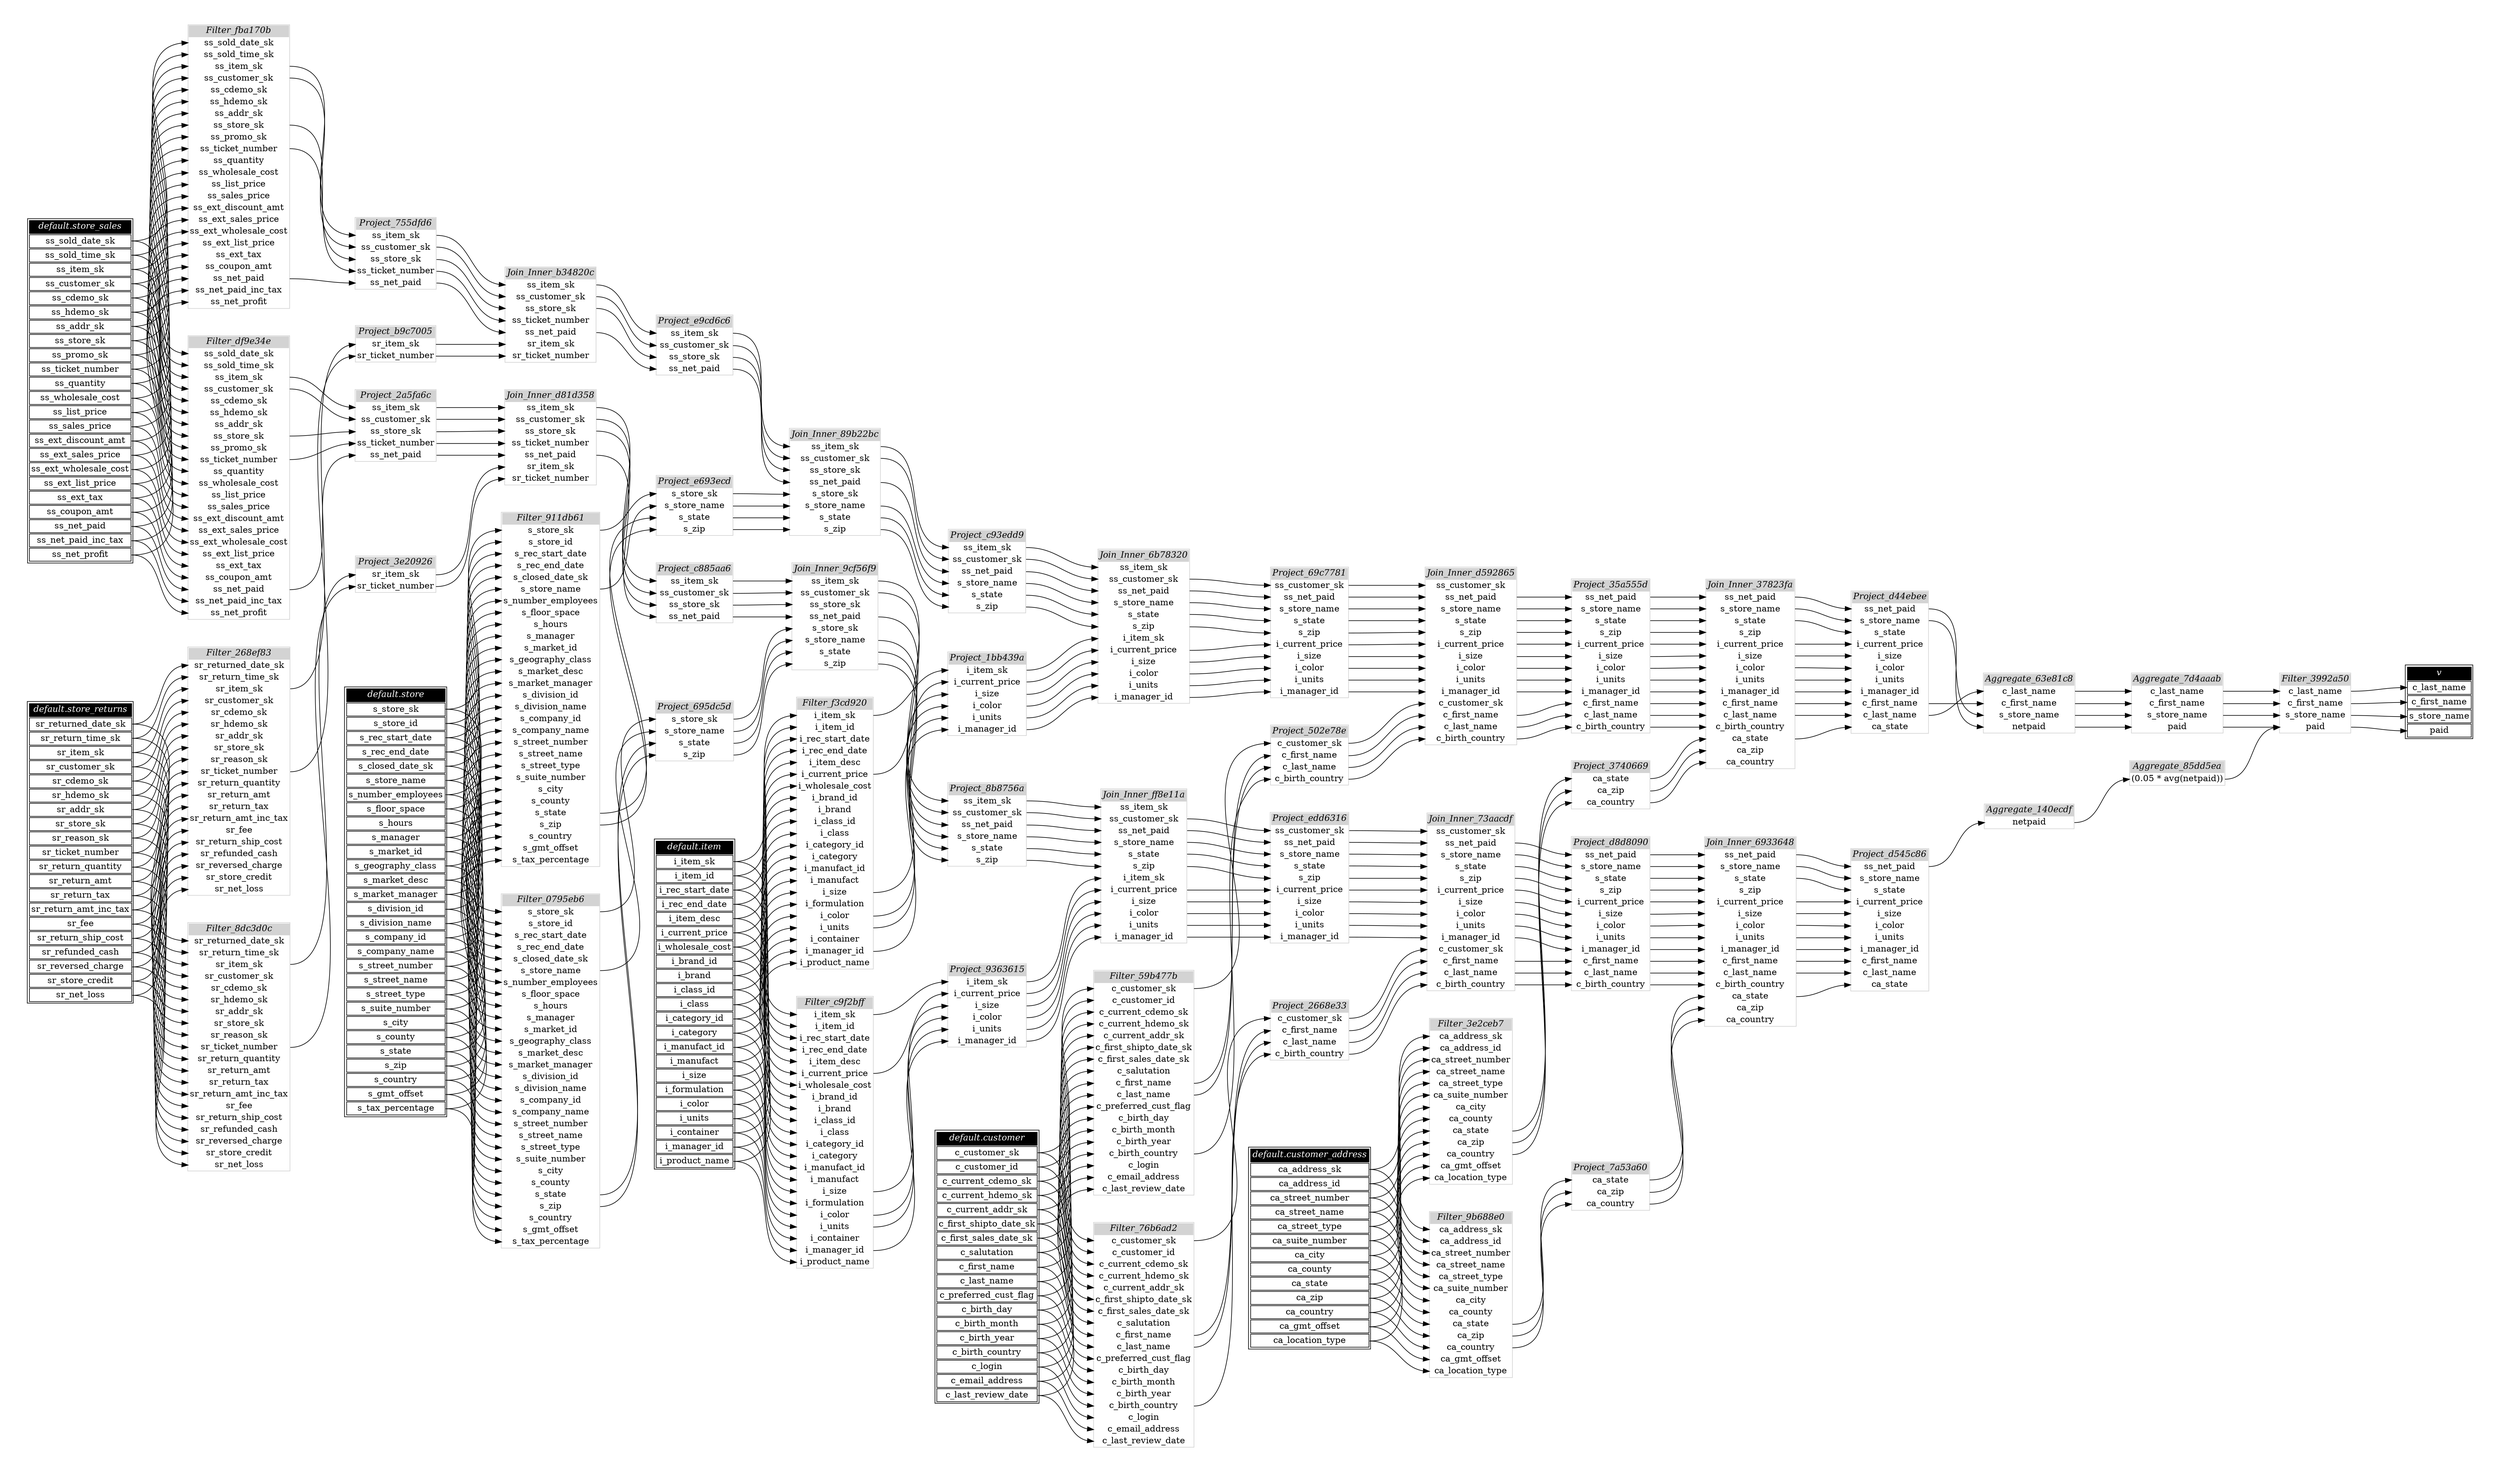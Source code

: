 // Automatically generated by TPCDSFlowTestSuite


digraph {
  graph [pad="0.5" nodesep="0.5" ranksep="1" fontname="Helvetica" rankdir=LR];
  node [shape=plaintext]

  
"Aggregate_140ecdf" [label=<
<table color="lightgray" border="1" cellborder="0" cellspacing="0">
  <tr><td bgcolor="lightgray" port="nodeName"><i>Aggregate_140ecdf</i></td></tr>
  <tr><td port="0">netpaid</td></tr>
</table>>];
     

"Aggregate_63e81c8" [label=<
<table color="lightgray" border="1" cellborder="0" cellspacing="0">
  <tr><td bgcolor="lightgray" port="nodeName"><i>Aggregate_63e81c8</i></td></tr>
  <tr><td port="0">c_last_name</td></tr>
<tr><td port="1">c_first_name</td></tr>
<tr><td port="2">s_store_name</td></tr>
<tr><td port="3">netpaid</td></tr>
</table>>];
     

"Aggregate_7d4aaab" [label=<
<table color="lightgray" border="1" cellborder="0" cellspacing="0">
  <tr><td bgcolor="lightgray" port="nodeName"><i>Aggregate_7d4aaab</i></td></tr>
  <tr><td port="0">c_last_name</td></tr>
<tr><td port="1">c_first_name</td></tr>
<tr><td port="2">s_store_name</td></tr>
<tr><td port="3">paid</td></tr>
</table>>];
     

"Aggregate_85dd5ea" [label=<
<table color="lightgray" border="1" cellborder="0" cellspacing="0">
  <tr><td bgcolor="lightgray" port="nodeName"><i>Aggregate_85dd5ea</i></td></tr>
  <tr><td port="0">(0.05 * avg(netpaid))</td></tr>
</table>>];
     

"Filter_0795eb6" [label=<
<table color="lightgray" border="1" cellborder="0" cellspacing="0">
  <tr><td bgcolor="lightgray" port="nodeName"><i>Filter_0795eb6</i></td></tr>
  <tr><td port="0">s_store_sk</td></tr>
<tr><td port="1">s_store_id</td></tr>
<tr><td port="2">s_rec_start_date</td></tr>
<tr><td port="3">s_rec_end_date</td></tr>
<tr><td port="4">s_closed_date_sk</td></tr>
<tr><td port="5">s_store_name</td></tr>
<tr><td port="6">s_number_employees</td></tr>
<tr><td port="7">s_floor_space</td></tr>
<tr><td port="8">s_hours</td></tr>
<tr><td port="9">s_manager</td></tr>
<tr><td port="10">s_market_id</td></tr>
<tr><td port="11">s_geography_class</td></tr>
<tr><td port="12">s_market_desc</td></tr>
<tr><td port="13">s_market_manager</td></tr>
<tr><td port="14">s_division_id</td></tr>
<tr><td port="15">s_division_name</td></tr>
<tr><td port="16">s_company_id</td></tr>
<tr><td port="17">s_company_name</td></tr>
<tr><td port="18">s_street_number</td></tr>
<tr><td port="19">s_street_name</td></tr>
<tr><td port="20">s_street_type</td></tr>
<tr><td port="21">s_suite_number</td></tr>
<tr><td port="22">s_city</td></tr>
<tr><td port="23">s_county</td></tr>
<tr><td port="24">s_state</td></tr>
<tr><td port="25">s_zip</td></tr>
<tr><td port="26">s_country</td></tr>
<tr><td port="27">s_gmt_offset</td></tr>
<tr><td port="28">s_tax_percentage</td></tr>
</table>>];
     

"Filter_268ef83" [label=<
<table color="lightgray" border="1" cellborder="0" cellspacing="0">
  <tr><td bgcolor="lightgray" port="nodeName"><i>Filter_268ef83</i></td></tr>
  <tr><td port="0">sr_returned_date_sk</td></tr>
<tr><td port="1">sr_return_time_sk</td></tr>
<tr><td port="2">sr_item_sk</td></tr>
<tr><td port="3">sr_customer_sk</td></tr>
<tr><td port="4">sr_cdemo_sk</td></tr>
<tr><td port="5">sr_hdemo_sk</td></tr>
<tr><td port="6">sr_addr_sk</td></tr>
<tr><td port="7">sr_store_sk</td></tr>
<tr><td port="8">sr_reason_sk</td></tr>
<tr><td port="9">sr_ticket_number</td></tr>
<tr><td port="10">sr_return_quantity</td></tr>
<tr><td port="11">sr_return_amt</td></tr>
<tr><td port="12">sr_return_tax</td></tr>
<tr><td port="13">sr_return_amt_inc_tax</td></tr>
<tr><td port="14">sr_fee</td></tr>
<tr><td port="15">sr_return_ship_cost</td></tr>
<tr><td port="16">sr_refunded_cash</td></tr>
<tr><td port="17">sr_reversed_charge</td></tr>
<tr><td port="18">sr_store_credit</td></tr>
<tr><td port="19">sr_net_loss</td></tr>
</table>>];
     

"Filter_3992a50" [label=<
<table color="lightgray" border="1" cellborder="0" cellspacing="0">
  <tr><td bgcolor="lightgray" port="nodeName"><i>Filter_3992a50</i></td></tr>
  <tr><td port="0">c_last_name</td></tr>
<tr><td port="1">c_first_name</td></tr>
<tr><td port="2">s_store_name</td></tr>
<tr><td port="3">paid</td></tr>
</table>>];
     

"Filter_3e2ceb7" [label=<
<table color="lightgray" border="1" cellborder="0" cellspacing="0">
  <tr><td bgcolor="lightgray" port="nodeName"><i>Filter_3e2ceb7</i></td></tr>
  <tr><td port="0">ca_address_sk</td></tr>
<tr><td port="1">ca_address_id</td></tr>
<tr><td port="2">ca_street_number</td></tr>
<tr><td port="3">ca_street_name</td></tr>
<tr><td port="4">ca_street_type</td></tr>
<tr><td port="5">ca_suite_number</td></tr>
<tr><td port="6">ca_city</td></tr>
<tr><td port="7">ca_county</td></tr>
<tr><td port="8">ca_state</td></tr>
<tr><td port="9">ca_zip</td></tr>
<tr><td port="10">ca_country</td></tr>
<tr><td port="11">ca_gmt_offset</td></tr>
<tr><td port="12">ca_location_type</td></tr>
</table>>];
     

"Filter_59b477b" [label=<
<table color="lightgray" border="1" cellborder="0" cellspacing="0">
  <tr><td bgcolor="lightgray" port="nodeName"><i>Filter_59b477b</i></td></tr>
  <tr><td port="0">c_customer_sk</td></tr>
<tr><td port="1">c_customer_id</td></tr>
<tr><td port="2">c_current_cdemo_sk</td></tr>
<tr><td port="3">c_current_hdemo_sk</td></tr>
<tr><td port="4">c_current_addr_sk</td></tr>
<tr><td port="5">c_first_shipto_date_sk</td></tr>
<tr><td port="6">c_first_sales_date_sk</td></tr>
<tr><td port="7">c_salutation</td></tr>
<tr><td port="8">c_first_name</td></tr>
<tr><td port="9">c_last_name</td></tr>
<tr><td port="10">c_preferred_cust_flag</td></tr>
<tr><td port="11">c_birth_day</td></tr>
<tr><td port="12">c_birth_month</td></tr>
<tr><td port="13">c_birth_year</td></tr>
<tr><td port="14">c_birth_country</td></tr>
<tr><td port="15">c_login</td></tr>
<tr><td port="16">c_email_address</td></tr>
<tr><td port="17">c_last_review_date</td></tr>
</table>>];
     

"Filter_76b6ad2" [label=<
<table color="lightgray" border="1" cellborder="0" cellspacing="0">
  <tr><td bgcolor="lightgray" port="nodeName"><i>Filter_76b6ad2</i></td></tr>
  <tr><td port="0">c_customer_sk</td></tr>
<tr><td port="1">c_customer_id</td></tr>
<tr><td port="2">c_current_cdemo_sk</td></tr>
<tr><td port="3">c_current_hdemo_sk</td></tr>
<tr><td port="4">c_current_addr_sk</td></tr>
<tr><td port="5">c_first_shipto_date_sk</td></tr>
<tr><td port="6">c_first_sales_date_sk</td></tr>
<tr><td port="7">c_salutation</td></tr>
<tr><td port="8">c_first_name</td></tr>
<tr><td port="9">c_last_name</td></tr>
<tr><td port="10">c_preferred_cust_flag</td></tr>
<tr><td port="11">c_birth_day</td></tr>
<tr><td port="12">c_birth_month</td></tr>
<tr><td port="13">c_birth_year</td></tr>
<tr><td port="14">c_birth_country</td></tr>
<tr><td port="15">c_login</td></tr>
<tr><td port="16">c_email_address</td></tr>
<tr><td port="17">c_last_review_date</td></tr>
</table>>];
     

"Filter_8dc3d0c" [label=<
<table color="lightgray" border="1" cellborder="0" cellspacing="0">
  <tr><td bgcolor="lightgray" port="nodeName"><i>Filter_8dc3d0c</i></td></tr>
  <tr><td port="0">sr_returned_date_sk</td></tr>
<tr><td port="1">sr_return_time_sk</td></tr>
<tr><td port="2">sr_item_sk</td></tr>
<tr><td port="3">sr_customer_sk</td></tr>
<tr><td port="4">sr_cdemo_sk</td></tr>
<tr><td port="5">sr_hdemo_sk</td></tr>
<tr><td port="6">sr_addr_sk</td></tr>
<tr><td port="7">sr_store_sk</td></tr>
<tr><td port="8">sr_reason_sk</td></tr>
<tr><td port="9">sr_ticket_number</td></tr>
<tr><td port="10">sr_return_quantity</td></tr>
<tr><td port="11">sr_return_amt</td></tr>
<tr><td port="12">sr_return_tax</td></tr>
<tr><td port="13">sr_return_amt_inc_tax</td></tr>
<tr><td port="14">sr_fee</td></tr>
<tr><td port="15">sr_return_ship_cost</td></tr>
<tr><td port="16">sr_refunded_cash</td></tr>
<tr><td port="17">sr_reversed_charge</td></tr>
<tr><td port="18">sr_store_credit</td></tr>
<tr><td port="19">sr_net_loss</td></tr>
</table>>];
     

"Filter_911db61" [label=<
<table color="lightgray" border="1" cellborder="0" cellspacing="0">
  <tr><td bgcolor="lightgray" port="nodeName"><i>Filter_911db61</i></td></tr>
  <tr><td port="0">s_store_sk</td></tr>
<tr><td port="1">s_store_id</td></tr>
<tr><td port="2">s_rec_start_date</td></tr>
<tr><td port="3">s_rec_end_date</td></tr>
<tr><td port="4">s_closed_date_sk</td></tr>
<tr><td port="5">s_store_name</td></tr>
<tr><td port="6">s_number_employees</td></tr>
<tr><td port="7">s_floor_space</td></tr>
<tr><td port="8">s_hours</td></tr>
<tr><td port="9">s_manager</td></tr>
<tr><td port="10">s_market_id</td></tr>
<tr><td port="11">s_geography_class</td></tr>
<tr><td port="12">s_market_desc</td></tr>
<tr><td port="13">s_market_manager</td></tr>
<tr><td port="14">s_division_id</td></tr>
<tr><td port="15">s_division_name</td></tr>
<tr><td port="16">s_company_id</td></tr>
<tr><td port="17">s_company_name</td></tr>
<tr><td port="18">s_street_number</td></tr>
<tr><td port="19">s_street_name</td></tr>
<tr><td port="20">s_street_type</td></tr>
<tr><td port="21">s_suite_number</td></tr>
<tr><td port="22">s_city</td></tr>
<tr><td port="23">s_county</td></tr>
<tr><td port="24">s_state</td></tr>
<tr><td port="25">s_zip</td></tr>
<tr><td port="26">s_country</td></tr>
<tr><td port="27">s_gmt_offset</td></tr>
<tr><td port="28">s_tax_percentage</td></tr>
</table>>];
     

"Filter_9b688e0" [label=<
<table color="lightgray" border="1" cellborder="0" cellspacing="0">
  <tr><td bgcolor="lightgray" port="nodeName"><i>Filter_9b688e0</i></td></tr>
  <tr><td port="0">ca_address_sk</td></tr>
<tr><td port="1">ca_address_id</td></tr>
<tr><td port="2">ca_street_number</td></tr>
<tr><td port="3">ca_street_name</td></tr>
<tr><td port="4">ca_street_type</td></tr>
<tr><td port="5">ca_suite_number</td></tr>
<tr><td port="6">ca_city</td></tr>
<tr><td port="7">ca_county</td></tr>
<tr><td port="8">ca_state</td></tr>
<tr><td port="9">ca_zip</td></tr>
<tr><td port="10">ca_country</td></tr>
<tr><td port="11">ca_gmt_offset</td></tr>
<tr><td port="12">ca_location_type</td></tr>
</table>>];
     

"Filter_c9f2bff" [label=<
<table color="lightgray" border="1" cellborder="0" cellspacing="0">
  <tr><td bgcolor="lightgray" port="nodeName"><i>Filter_c9f2bff</i></td></tr>
  <tr><td port="0">i_item_sk</td></tr>
<tr><td port="1">i_item_id</td></tr>
<tr><td port="2">i_rec_start_date</td></tr>
<tr><td port="3">i_rec_end_date</td></tr>
<tr><td port="4">i_item_desc</td></tr>
<tr><td port="5">i_current_price</td></tr>
<tr><td port="6">i_wholesale_cost</td></tr>
<tr><td port="7">i_brand_id</td></tr>
<tr><td port="8">i_brand</td></tr>
<tr><td port="9">i_class_id</td></tr>
<tr><td port="10">i_class</td></tr>
<tr><td port="11">i_category_id</td></tr>
<tr><td port="12">i_category</td></tr>
<tr><td port="13">i_manufact_id</td></tr>
<tr><td port="14">i_manufact</td></tr>
<tr><td port="15">i_size</td></tr>
<tr><td port="16">i_formulation</td></tr>
<tr><td port="17">i_color</td></tr>
<tr><td port="18">i_units</td></tr>
<tr><td port="19">i_container</td></tr>
<tr><td port="20">i_manager_id</td></tr>
<tr><td port="21">i_product_name</td></tr>
</table>>];
     

"Filter_df9e34e" [label=<
<table color="lightgray" border="1" cellborder="0" cellspacing="0">
  <tr><td bgcolor="lightgray" port="nodeName"><i>Filter_df9e34e</i></td></tr>
  <tr><td port="0">ss_sold_date_sk</td></tr>
<tr><td port="1">ss_sold_time_sk</td></tr>
<tr><td port="2">ss_item_sk</td></tr>
<tr><td port="3">ss_customer_sk</td></tr>
<tr><td port="4">ss_cdemo_sk</td></tr>
<tr><td port="5">ss_hdemo_sk</td></tr>
<tr><td port="6">ss_addr_sk</td></tr>
<tr><td port="7">ss_store_sk</td></tr>
<tr><td port="8">ss_promo_sk</td></tr>
<tr><td port="9">ss_ticket_number</td></tr>
<tr><td port="10">ss_quantity</td></tr>
<tr><td port="11">ss_wholesale_cost</td></tr>
<tr><td port="12">ss_list_price</td></tr>
<tr><td port="13">ss_sales_price</td></tr>
<tr><td port="14">ss_ext_discount_amt</td></tr>
<tr><td port="15">ss_ext_sales_price</td></tr>
<tr><td port="16">ss_ext_wholesale_cost</td></tr>
<tr><td port="17">ss_ext_list_price</td></tr>
<tr><td port="18">ss_ext_tax</td></tr>
<tr><td port="19">ss_coupon_amt</td></tr>
<tr><td port="20">ss_net_paid</td></tr>
<tr><td port="21">ss_net_paid_inc_tax</td></tr>
<tr><td port="22">ss_net_profit</td></tr>
</table>>];
     

"Filter_f3cd920" [label=<
<table color="lightgray" border="1" cellborder="0" cellspacing="0">
  <tr><td bgcolor="lightgray" port="nodeName"><i>Filter_f3cd920</i></td></tr>
  <tr><td port="0">i_item_sk</td></tr>
<tr><td port="1">i_item_id</td></tr>
<tr><td port="2">i_rec_start_date</td></tr>
<tr><td port="3">i_rec_end_date</td></tr>
<tr><td port="4">i_item_desc</td></tr>
<tr><td port="5">i_current_price</td></tr>
<tr><td port="6">i_wholesale_cost</td></tr>
<tr><td port="7">i_brand_id</td></tr>
<tr><td port="8">i_brand</td></tr>
<tr><td port="9">i_class_id</td></tr>
<tr><td port="10">i_class</td></tr>
<tr><td port="11">i_category_id</td></tr>
<tr><td port="12">i_category</td></tr>
<tr><td port="13">i_manufact_id</td></tr>
<tr><td port="14">i_manufact</td></tr>
<tr><td port="15">i_size</td></tr>
<tr><td port="16">i_formulation</td></tr>
<tr><td port="17">i_color</td></tr>
<tr><td port="18">i_units</td></tr>
<tr><td port="19">i_container</td></tr>
<tr><td port="20">i_manager_id</td></tr>
<tr><td port="21">i_product_name</td></tr>
</table>>];
     

"Filter_fba170b" [label=<
<table color="lightgray" border="1" cellborder="0" cellspacing="0">
  <tr><td bgcolor="lightgray" port="nodeName"><i>Filter_fba170b</i></td></tr>
  <tr><td port="0">ss_sold_date_sk</td></tr>
<tr><td port="1">ss_sold_time_sk</td></tr>
<tr><td port="2">ss_item_sk</td></tr>
<tr><td port="3">ss_customer_sk</td></tr>
<tr><td port="4">ss_cdemo_sk</td></tr>
<tr><td port="5">ss_hdemo_sk</td></tr>
<tr><td port="6">ss_addr_sk</td></tr>
<tr><td port="7">ss_store_sk</td></tr>
<tr><td port="8">ss_promo_sk</td></tr>
<tr><td port="9">ss_ticket_number</td></tr>
<tr><td port="10">ss_quantity</td></tr>
<tr><td port="11">ss_wholesale_cost</td></tr>
<tr><td port="12">ss_list_price</td></tr>
<tr><td port="13">ss_sales_price</td></tr>
<tr><td port="14">ss_ext_discount_amt</td></tr>
<tr><td port="15">ss_ext_sales_price</td></tr>
<tr><td port="16">ss_ext_wholesale_cost</td></tr>
<tr><td port="17">ss_ext_list_price</td></tr>
<tr><td port="18">ss_ext_tax</td></tr>
<tr><td port="19">ss_coupon_amt</td></tr>
<tr><td port="20">ss_net_paid</td></tr>
<tr><td port="21">ss_net_paid_inc_tax</td></tr>
<tr><td port="22">ss_net_profit</td></tr>
</table>>];
     

"Join_Inner_37823fa" [label=<
<table color="lightgray" border="1" cellborder="0" cellspacing="0">
  <tr><td bgcolor="lightgray" port="nodeName"><i>Join_Inner_37823fa</i></td></tr>
  <tr><td port="0">ss_net_paid</td></tr>
<tr><td port="1">s_store_name</td></tr>
<tr><td port="2">s_state</td></tr>
<tr><td port="3">s_zip</td></tr>
<tr><td port="4">i_current_price</td></tr>
<tr><td port="5">i_size</td></tr>
<tr><td port="6">i_color</td></tr>
<tr><td port="7">i_units</td></tr>
<tr><td port="8">i_manager_id</td></tr>
<tr><td port="9">c_first_name</td></tr>
<tr><td port="10">c_last_name</td></tr>
<tr><td port="11">c_birth_country</td></tr>
<tr><td port="12">ca_state</td></tr>
<tr><td port="13">ca_zip</td></tr>
<tr><td port="14">ca_country</td></tr>
</table>>];
     

"Join_Inner_6933648" [label=<
<table color="lightgray" border="1" cellborder="0" cellspacing="0">
  <tr><td bgcolor="lightgray" port="nodeName"><i>Join_Inner_6933648</i></td></tr>
  <tr><td port="0">ss_net_paid</td></tr>
<tr><td port="1">s_store_name</td></tr>
<tr><td port="2">s_state</td></tr>
<tr><td port="3">s_zip</td></tr>
<tr><td port="4">i_current_price</td></tr>
<tr><td port="5">i_size</td></tr>
<tr><td port="6">i_color</td></tr>
<tr><td port="7">i_units</td></tr>
<tr><td port="8">i_manager_id</td></tr>
<tr><td port="9">c_first_name</td></tr>
<tr><td port="10">c_last_name</td></tr>
<tr><td port="11">c_birth_country</td></tr>
<tr><td port="12">ca_state</td></tr>
<tr><td port="13">ca_zip</td></tr>
<tr><td port="14">ca_country</td></tr>
</table>>];
     

"Join_Inner_6b78320" [label=<
<table color="lightgray" border="1" cellborder="0" cellspacing="0">
  <tr><td bgcolor="lightgray" port="nodeName"><i>Join_Inner_6b78320</i></td></tr>
  <tr><td port="0">ss_item_sk</td></tr>
<tr><td port="1">ss_customer_sk</td></tr>
<tr><td port="2">ss_net_paid</td></tr>
<tr><td port="3">s_store_name</td></tr>
<tr><td port="4">s_state</td></tr>
<tr><td port="5">s_zip</td></tr>
<tr><td port="6">i_item_sk</td></tr>
<tr><td port="7">i_current_price</td></tr>
<tr><td port="8">i_size</td></tr>
<tr><td port="9">i_color</td></tr>
<tr><td port="10">i_units</td></tr>
<tr><td port="11">i_manager_id</td></tr>
</table>>];
     

"Join_Inner_73aacdf" [label=<
<table color="lightgray" border="1" cellborder="0" cellspacing="0">
  <tr><td bgcolor="lightgray" port="nodeName"><i>Join_Inner_73aacdf</i></td></tr>
  <tr><td port="0">ss_customer_sk</td></tr>
<tr><td port="1">ss_net_paid</td></tr>
<tr><td port="2">s_store_name</td></tr>
<tr><td port="3">s_state</td></tr>
<tr><td port="4">s_zip</td></tr>
<tr><td port="5">i_current_price</td></tr>
<tr><td port="6">i_size</td></tr>
<tr><td port="7">i_color</td></tr>
<tr><td port="8">i_units</td></tr>
<tr><td port="9">i_manager_id</td></tr>
<tr><td port="10">c_customer_sk</td></tr>
<tr><td port="11">c_first_name</td></tr>
<tr><td port="12">c_last_name</td></tr>
<tr><td port="13">c_birth_country</td></tr>
</table>>];
     

"Join_Inner_89b22bc" [label=<
<table color="lightgray" border="1" cellborder="0" cellspacing="0">
  <tr><td bgcolor="lightgray" port="nodeName"><i>Join_Inner_89b22bc</i></td></tr>
  <tr><td port="0">ss_item_sk</td></tr>
<tr><td port="1">ss_customer_sk</td></tr>
<tr><td port="2">ss_store_sk</td></tr>
<tr><td port="3">ss_net_paid</td></tr>
<tr><td port="4">s_store_sk</td></tr>
<tr><td port="5">s_store_name</td></tr>
<tr><td port="6">s_state</td></tr>
<tr><td port="7">s_zip</td></tr>
</table>>];
     

"Join_Inner_9cf56f9" [label=<
<table color="lightgray" border="1" cellborder="0" cellspacing="0">
  <tr><td bgcolor="lightgray" port="nodeName"><i>Join_Inner_9cf56f9</i></td></tr>
  <tr><td port="0">ss_item_sk</td></tr>
<tr><td port="1">ss_customer_sk</td></tr>
<tr><td port="2">ss_store_sk</td></tr>
<tr><td port="3">ss_net_paid</td></tr>
<tr><td port="4">s_store_sk</td></tr>
<tr><td port="5">s_store_name</td></tr>
<tr><td port="6">s_state</td></tr>
<tr><td port="7">s_zip</td></tr>
</table>>];
     

"Join_Inner_b34820c" [label=<
<table color="lightgray" border="1" cellborder="0" cellspacing="0">
  <tr><td bgcolor="lightgray" port="nodeName"><i>Join_Inner_b34820c</i></td></tr>
  <tr><td port="0">ss_item_sk</td></tr>
<tr><td port="1">ss_customer_sk</td></tr>
<tr><td port="2">ss_store_sk</td></tr>
<tr><td port="3">ss_ticket_number</td></tr>
<tr><td port="4">ss_net_paid</td></tr>
<tr><td port="5">sr_item_sk</td></tr>
<tr><td port="6">sr_ticket_number</td></tr>
</table>>];
     

"Join_Inner_d592865" [label=<
<table color="lightgray" border="1" cellborder="0" cellspacing="0">
  <tr><td bgcolor="lightgray" port="nodeName"><i>Join_Inner_d592865</i></td></tr>
  <tr><td port="0">ss_customer_sk</td></tr>
<tr><td port="1">ss_net_paid</td></tr>
<tr><td port="2">s_store_name</td></tr>
<tr><td port="3">s_state</td></tr>
<tr><td port="4">s_zip</td></tr>
<tr><td port="5">i_current_price</td></tr>
<tr><td port="6">i_size</td></tr>
<tr><td port="7">i_color</td></tr>
<tr><td port="8">i_units</td></tr>
<tr><td port="9">i_manager_id</td></tr>
<tr><td port="10">c_customer_sk</td></tr>
<tr><td port="11">c_first_name</td></tr>
<tr><td port="12">c_last_name</td></tr>
<tr><td port="13">c_birth_country</td></tr>
</table>>];
     

"Join_Inner_d81d358" [label=<
<table color="lightgray" border="1" cellborder="0" cellspacing="0">
  <tr><td bgcolor="lightgray" port="nodeName"><i>Join_Inner_d81d358</i></td></tr>
  <tr><td port="0">ss_item_sk</td></tr>
<tr><td port="1">ss_customer_sk</td></tr>
<tr><td port="2">ss_store_sk</td></tr>
<tr><td port="3">ss_ticket_number</td></tr>
<tr><td port="4">ss_net_paid</td></tr>
<tr><td port="5">sr_item_sk</td></tr>
<tr><td port="6">sr_ticket_number</td></tr>
</table>>];
     

"Join_Inner_ff8e11a" [label=<
<table color="lightgray" border="1" cellborder="0" cellspacing="0">
  <tr><td bgcolor="lightgray" port="nodeName"><i>Join_Inner_ff8e11a</i></td></tr>
  <tr><td port="0">ss_item_sk</td></tr>
<tr><td port="1">ss_customer_sk</td></tr>
<tr><td port="2">ss_net_paid</td></tr>
<tr><td port="3">s_store_name</td></tr>
<tr><td port="4">s_state</td></tr>
<tr><td port="5">s_zip</td></tr>
<tr><td port="6">i_item_sk</td></tr>
<tr><td port="7">i_current_price</td></tr>
<tr><td port="8">i_size</td></tr>
<tr><td port="9">i_color</td></tr>
<tr><td port="10">i_units</td></tr>
<tr><td port="11">i_manager_id</td></tr>
</table>>];
     

"Project_1bb439a" [label=<
<table color="lightgray" border="1" cellborder="0" cellspacing="0">
  <tr><td bgcolor="lightgray" port="nodeName"><i>Project_1bb439a</i></td></tr>
  <tr><td port="0">i_item_sk</td></tr>
<tr><td port="1">i_current_price</td></tr>
<tr><td port="2">i_size</td></tr>
<tr><td port="3">i_color</td></tr>
<tr><td port="4">i_units</td></tr>
<tr><td port="5">i_manager_id</td></tr>
</table>>];
     

"Project_2668e33" [label=<
<table color="lightgray" border="1" cellborder="0" cellspacing="0">
  <tr><td bgcolor="lightgray" port="nodeName"><i>Project_2668e33</i></td></tr>
  <tr><td port="0">c_customer_sk</td></tr>
<tr><td port="1">c_first_name</td></tr>
<tr><td port="2">c_last_name</td></tr>
<tr><td port="3">c_birth_country</td></tr>
</table>>];
     

"Project_2a5fa6c" [label=<
<table color="lightgray" border="1" cellborder="0" cellspacing="0">
  <tr><td bgcolor="lightgray" port="nodeName"><i>Project_2a5fa6c</i></td></tr>
  <tr><td port="0">ss_item_sk</td></tr>
<tr><td port="1">ss_customer_sk</td></tr>
<tr><td port="2">ss_store_sk</td></tr>
<tr><td port="3">ss_ticket_number</td></tr>
<tr><td port="4">ss_net_paid</td></tr>
</table>>];
     

"Project_35a555d" [label=<
<table color="lightgray" border="1" cellborder="0" cellspacing="0">
  <tr><td bgcolor="lightgray" port="nodeName"><i>Project_35a555d</i></td></tr>
  <tr><td port="0">ss_net_paid</td></tr>
<tr><td port="1">s_store_name</td></tr>
<tr><td port="2">s_state</td></tr>
<tr><td port="3">s_zip</td></tr>
<tr><td port="4">i_current_price</td></tr>
<tr><td port="5">i_size</td></tr>
<tr><td port="6">i_color</td></tr>
<tr><td port="7">i_units</td></tr>
<tr><td port="8">i_manager_id</td></tr>
<tr><td port="9">c_first_name</td></tr>
<tr><td port="10">c_last_name</td></tr>
<tr><td port="11">c_birth_country</td></tr>
</table>>];
     

"Project_3740669" [label=<
<table color="lightgray" border="1" cellborder="0" cellspacing="0">
  <tr><td bgcolor="lightgray" port="nodeName"><i>Project_3740669</i></td></tr>
  <tr><td port="0">ca_state</td></tr>
<tr><td port="1">ca_zip</td></tr>
<tr><td port="2">ca_country</td></tr>
</table>>];
     

"Project_3e20926" [label=<
<table color="lightgray" border="1" cellborder="0" cellspacing="0">
  <tr><td bgcolor="lightgray" port="nodeName"><i>Project_3e20926</i></td></tr>
  <tr><td port="0">sr_item_sk</td></tr>
<tr><td port="1">sr_ticket_number</td></tr>
</table>>];
     

"Project_502e78e" [label=<
<table color="lightgray" border="1" cellborder="0" cellspacing="0">
  <tr><td bgcolor="lightgray" port="nodeName"><i>Project_502e78e</i></td></tr>
  <tr><td port="0">c_customer_sk</td></tr>
<tr><td port="1">c_first_name</td></tr>
<tr><td port="2">c_last_name</td></tr>
<tr><td port="3">c_birth_country</td></tr>
</table>>];
     

"Project_695dc5d" [label=<
<table color="lightgray" border="1" cellborder="0" cellspacing="0">
  <tr><td bgcolor="lightgray" port="nodeName"><i>Project_695dc5d</i></td></tr>
  <tr><td port="0">s_store_sk</td></tr>
<tr><td port="1">s_store_name</td></tr>
<tr><td port="2">s_state</td></tr>
<tr><td port="3">s_zip</td></tr>
</table>>];
     

"Project_69c7781" [label=<
<table color="lightgray" border="1" cellborder="0" cellspacing="0">
  <tr><td bgcolor="lightgray" port="nodeName"><i>Project_69c7781</i></td></tr>
  <tr><td port="0">ss_customer_sk</td></tr>
<tr><td port="1">ss_net_paid</td></tr>
<tr><td port="2">s_store_name</td></tr>
<tr><td port="3">s_state</td></tr>
<tr><td port="4">s_zip</td></tr>
<tr><td port="5">i_current_price</td></tr>
<tr><td port="6">i_size</td></tr>
<tr><td port="7">i_color</td></tr>
<tr><td port="8">i_units</td></tr>
<tr><td port="9">i_manager_id</td></tr>
</table>>];
     

"Project_755dfd6" [label=<
<table color="lightgray" border="1" cellborder="0" cellspacing="0">
  <tr><td bgcolor="lightgray" port="nodeName"><i>Project_755dfd6</i></td></tr>
  <tr><td port="0">ss_item_sk</td></tr>
<tr><td port="1">ss_customer_sk</td></tr>
<tr><td port="2">ss_store_sk</td></tr>
<tr><td port="3">ss_ticket_number</td></tr>
<tr><td port="4">ss_net_paid</td></tr>
</table>>];
     

"Project_7a53a60" [label=<
<table color="lightgray" border="1" cellborder="0" cellspacing="0">
  <tr><td bgcolor="lightgray" port="nodeName"><i>Project_7a53a60</i></td></tr>
  <tr><td port="0">ca_state</td></tr>
<tr><td port="1">ca_zip</td></tr>
<tr><td port="2">ca_country</td></tr>
</table>>];
     

"Project_8b8756a" [label=<
<table color="lightgray" border="1" cellborder="0" cellspacing="0">
  <tr><td bgcolor="lightgray" port="nodeName"><i>Project_8b8756a</i></td></tr>
  <tr><td port="0">ss_item_sk</td></tr>
<tr><td port="1">ss_customer_sk</td></tr>
<tr><td port="2">ss_net_paid</td></tr>
<tr><td port="3">s_store_name</td></tr>
<tr><td port="4">s_state</td></tr>
<tr><td port="5">s_zip</td></tr>
</table>>];
     

"Project_9363615" [label=<
<table color="lightgray" border="1" cellborder="0" cellspacing="0">
  <tr><td bgcolor="lightgray" port="nodeName"><i>Project_9363615</i></td></tr>
  <tr><td port="0">i_item_sk</td></tr>
<tr><td port="1">i_current_price</td></tr>
<tr><td port="2">i_size</td></tr>
<tr><td port="3">i_color</td></tr>
<tr><td port="4">i_units</td></tr>
<tr><td port="5">i_manager_id</td></tr>
</table>>];
     

"Project_b9c7005" [label=<
<table color="lightgray" border="1" cellborder="0" cellspacing="0">
  <tr><td bgcolor="lightgray" port="nodeName"><i>Project_b9c7005</i></td></tr>
  <tr><td port="0">sr_item_sk</td></tr>
<tr><td port="1">sr_ticket_number</td></tr>
</table>>];
     

"Project_c885aa6" [label=<
<table color="lightgray" border="1" cellborder="0" cellspacing="0">
  <tr><td bgcolor="lightgray" port="nodeName"><i>Project_c885aa6</i></td></tr>
  <tr><td port="0">ss_item_sk</td></tr>
<tr><td port="1">ss_customer_sk</td></tr>
<tr><td port="2">ss_store_sk</td></tr>
<tr><td port="3">ss_net_paid</td></tr>
</table>>];
     

"Project_c93edd9" [label=<
<table color="lightgray" border="1" cellborder="0" cellspacing="0">
  <tr><td bgcolor="lightgray" port="nodeName"><i>Project_c93edd9</i></td></tr>
  <tr><td port="0">ss_item_sk</td></tr>
<tr><td port="1">ss_customer_sk</td></tr>
<tr><td port="2">ss_net_paid</td></tr>
<tr><td port="3">s_store_name</td></tr>
<tr><td port="4">s_state</td></tr>
<tr><td port="5">s_zip</td></tr>
</table>>];
     

"Project_d44ebee" [label=<
<table color="lightgray" border="1" cellborder="0" cellspacing="0">
  <tr><td bgcolor="lightgray" port="nodeName"><i>Project_d44ebee</i></td></tr>
  <tr><td port="0">ss_net_paid</td></tr>
<tr><td port="1">s_store_name</td></tr>
<tr><td port="2">s_state</td></tr>
<tr><td port="3">i_current_price</td></tr>
<tr><td port="4">i_size</td></tr>
<tr><td port="5">i_color</td></tr>
<tr><td port="6">i_units</td></tr>
<tr><td port="7">i_manager_id</td></tr>
<tr><td port="8">c_first_name</td></tr>
<tr><td port="9">c_last_name</td></tr>
<tr><td port="10">ca_state</td></tr>
</table>>];
     

"Project_d545c86" [label=<
<table color="lightgray" border="1" cellborder="0" cellspacing="0">
  <tr><td bgcolor="lightgray" port="nodeName"><i>Project_d545c86</i></td></tr>
  <tr><td port="0">ss_net_paid</td></tr>
<tr><td port="1">s_store_name</td></tr>
<tr><td port="2">s_state</td></tr>
<tr><td port="3">i_current_price</td></tr>
<tr><td port="4">i_size</td></tr>
<tr><td port="5">i_color</td></tr>
<tr><td port="6">i_units</td></tr>
<tr><td port="7">i_manager_id</td></tr>
<tr><td port="8">c_first_name</td></tr>
<tr><td port="9">c_last_name</td></tr>
<tr><td port="10">ca_state</td></tr>
</table>>];
     

"Project_d8d8090" [label=<
<table color="lightgray" border="1" cellborder="0" cellspacing="0">
  <tr><td bgcolor="lightgray" port="nodeName"><i>Project_d8d8090</i></td></tr>
  <tr><td port="0">ss_net_paid</td></tr>
<tr><td port="1">s_store_name</td></tr>
<tr><td port="2">s_state</td></tr>
<tr><td port="3">s_zip</td></tr>
<tr><td port="4">i_current_price</td></tr>
<tr><td port="5">i_size</td></tr>
<tr><td port="6">i_color</td></tr>
<tr><td port="7">i_units</td></tr>
<tr><td port="8">i_manager_id</td></tr>
<tr><td port="9">c_first_name</td></tr>
<tr><td port="10">c_last_name</td></tr>
<tr><td port="11">c_birth_country</td></tr>
</table>>];
     

"Project_e693ecd" [label=<
<table color="lightgray" border="1" cellborder="0" cellspacing="0">
  <tr><td bgcolor="lightgray" port="nodeName"><i>Project_e693ecd</i></td></tr>
  <tr><td port="0">s_store_sk</td></tr>
<tr><td port="1">s_store_name</td></tr>
<tr><td port="2">s_state</td></tr>
<tr><td port="3">s_zip</td></tr>
</table>>];
     

"Project_e9cd6c6" [label=<
<table color="lightgray" border="1" cellborder="0" cellspacing="0">
  <tr><td bgcolor="lightgray" port="nodeName"><i>Project_e9cd6c6</i></td></tr>
  <tr><td port="0">ss_item_sk</td></tr>
<tr><td port="1">ss_customer_sk</td></tr>
<tr><td port="2">ss_store_sk</td></tr>
<tr><td port="3">ss_net_paid</td></tr>
</table>>];
     

"Project_edd6316" [label=<
<table color="lightgray" border="1" cellborder="0" cellspacing="0">
  <tr><td bgcolor="lightgray" port="nodeName"><i>Project_edd6316</i></td></tr>
  <tr><td port="0">ss_customer_sk</td></tr>
<tr><td port="1">ss_net_paid</td></tr>
<tr><td port="2">s_store_name</td></tr>
<tr><td port="3">s_state</td></tr>
<tr><td port="4">s_zip</td></tr>
<tr><td port="5">i_current_price</td></tr>
<tr><td port="6">i_size</td></tr>
<tr><td port="7">i_color</td></tr>
<tr><td port="8">i_units</td></tr>
<tr><td port="9">i_manager_id</td></tr>
</table>>];
     

"default.customer" [color="black" label=<
<table>
  <tr><td bgcolor="black" port="nodeName"><i><font color="white">default.customer</font></i></td></tr>
  <tr><td port="0">c_customer_sk</td></tr>
<tr><td port="1">c_customer_id</td></tr>
<tr><td port="2">c_current_cdemo_sk</td></tr>
<tr><td port="3">c_current_hdemo_sk</td></tr>
<tr><td port="4">c_current_addr_sk</td></tr>
<tr><td port="5">c_first_shipto_date_sk</td></tr>
<tr><td port="6">c_first_sales_date_sk</td></tr>
<tr><td port="7">c_salutation</td></tr>
<tr><td port="8">c_first_name</td></tr>
<tr><td port="9">c_last_name</td></tr>
<tr><td port="10">c_preferred_cust_flag</td></tr>
<tr><td port="11">c_birth_day</td></tr>
<tr><td port="12">c_birth_month</td></tr>
<tr><td port="13">c_birth_year</td></tr>
<tr><td port="14">c_birth_country</td></tr>
<tr><td port="15">c_login</td></tr>
<tr><td port="16">c_email_address</td></tr>
<tr><td port="17">c_last_review_date</td></tr>
</table>>];
     

"default.customer_address" [color="black" label=<
<table>
  <tr><td bgcolor="black" port="nodeName"><i><font color="white">default.customer_address</font></i></td></tr>
  <tr><td port="0">ca_address_sk</td></tr>
<tr><td port="1">ca_address_id</td></tr>
<tr><td port="2">ca_street_number</td></tr>
<tr><td port="3">ca_street_name</td></tr>
<tr><td port="4">ca_street_type</td></tr>
<tr><td port="5">ca_suite_number</td></tr>
<tr><td port="6">ca_city</td></tr>
<tr><td port="7">ca_county</td></tr>
<tr><td port="8">ca_state</td></tr>
<tr><td port="9">ca_zip</td></tr>
<tr><td port="10">ca_country</td></tr>
<tr><td port="11">ca_gmt_offset</td></tr>
<tr><td port="12">ca_location_type</td></tr>
</table>>];
     

"default.item" [color="black" label=<
<table>
  <tr><td bgcolor="black" port="nodeName"><i><font color="white">default.item</font></i></td></tr>
  <tr><td port="0">i_item_sk</td></tr>
<tr><td port="1">i_item_id</td></tr>
<tr><td port="2">i_rec_start_date</td></tr>
<tr><td port="3">i_rec_end_date</td></tr>
<tr><td port="4">i_item_desc</td></tr>
<tr><td port="5">i_current_price</td></tr>
<tr><td port="6">i_wholesale_cost</td></tr>
<tr><td port="7">i_brand_id</td></tr>
<tr><td port="8">i_brand</td></tr>
<tr><td port="9">i_class_id</td></tr>
<tr><td port="10">i_class</td></tr>
<tr><td port="11">i_category_id</td></tr>
<tr><td port="12">i_category</td></tr>
<tr><td port="13">i_manufact_id</td></tr>
<tr><td port="14">i_manufact</td></tr>
<tr><td port="15">i_size</td></tr>
<tr><td port="16">i_formulation</td></tr>
<tr><td port="17">i_color</td></tr>
<tr><td port="18">i_units</td></tr>
<tr><td port="19">i_container</td></tr>
<tr><td port="20">i_manager_id</td></tr>
<tr><td port="21">i_product_name</td></tr>
</table>>];
     

"default.store" [color="black" label=<
<table>
  <tr><td bgcolor="black" port="nodeName"><i><font color="white">default.store</font></i></td></tr>
  <tr><td port="0">s_store_sk</td></tr>
<tr><td port="1">s_store_id</td></tr>
<tr><td port="2">s_rec_start_date</td></tr>
<tr><td port="3">s_rec_end_date</td></tr>
<tr><td port="4">s_closed_date_sk</td></tr>
<tr><td port="5">s_store_name</td></tr>
<tr><td port="6">s_number_employees</td></tr>
<tr><td port="7">s_floor_space</td></tr>
<tr><td port="8">s_hours</td></tr>
<tr><td port="9">s_manager</td></tr>
<tr><td port="10">s_market_id</td></tr>
<tr><td port="11">s_geography_class</td></tr>
<tr><td port="12">s_market_desc</td></tr>
<tr><td port="13">s_market_manager</td></tr>
<tr><td port="14">s_division_id</td></tr>
<tr><td port="15">s_division_name</td></tr>
<tr><td port="16">s_company_id</td></tr>
<tr><td port="17">s_company_name</td></tr>
<tr><td port="18">s_street_number</td></tr>
<tr><td port="19">s_street_name</td></tr>
<tr><td port="20">s_street_type</td></tr>
<tr><td port="21">s_suite_number</td></tr>
<tr><td port="22">s_city</td></tr>
<tr><td port="23">s_county</td></tr>
<tr><td port="24">s_state</td></tr>
<tr><td port="25">s_zip</td></tr>
<tr><td port="26">s_country</td></tr>
<tr><td port="27">s_gmt_offset</td></tr>
<tr><td port="28">s_tax_percentage</td></tr>
</table>>];
     

"default.store_returns" [color="black" label=<
<table>
  <tr><td bgcolor="black" port="nodeName"><i><font color="white">default.store_returns</font></i></td></tr>
  <tr><td port="0">sr_returned_date_sk</td></tr>
<tr><td port="1">sr_return_time_sk</td></tr>
<tr><td port="2">sr_item_sk</td></tr>
<tr><td port="3">sr_customer_sk</td></tr>
<tr><td port="4">sr_cdemo_sk</td></tr>
<tr><td port="5">sr_hdemo_sk</td></tr>
<tr><td port="6">sr_addr_sk</td></tr>
<tr><td port="7">sr_store_sk</td></tr>
<tr><td port="8">sr_reason_sk</td></tr>
<tr><td port="9">sr_ticket_number</td></tr>
<tr><td port="10">sr_return_quantity</td></tr>
<tr><td port="11">sr_return_amt</td></tr>
<tr><td port="12">sr_return_tax</td></tr>
<tr><td port="13">sr_return_amt_inc_tax</td></tr>
<tr><td port="14">sr_fee</td></tr>
<tr><td port="15">sr_return_ship_cost</td></tr>
<tr><td port="16">sr_refunded_cash</td></tr>
<tr><td port="17">sr_reversed_charge</td></tr>
<tr><td port="18">sr_store_credit</td></tr>
<tr><td port="19">sr_net_loss</td></tr>
</table>>];
     

"default.store_sales" [color="black" label=<
<table>
  <tr><td bgcolor="black" port="nodeName"><i><font color="white">default.store_sales</font></i></td></tr>
  <tr><td port="0">ss_sold_date_sk</td></tr>
<tr><td port="1">ss_sold_time_sk</td></tr>
<tr><td port="2">ss_item_sk</td></tr>
<tr><td port="3">ss_customer_sk</td></tr>
<tr><td port="4">ss_cdemo_sk</td></tr>
<tr><td port="5">ss_hdemo_sk</td></tr>
<tr><td port="6">ss_addr_sk</td></tr>
<tr><td port="7">ss_store_sk</td></tr>
<tr><td port="8">ss_promo_sk</td></tr>
<tr><td port="9">ss_ticket_number</td></tr>
<tr><td port="10">ss_quantity</td></tr>
<tr><td port="11">ss_wholesale_cost</td></tr>
<tr><td port="12">ss_list_price</td></tr>
<tr><td port="13">ss_sales_price</td></tr>
<tr><td port="14">ss_ext_discount_amt</td></tr>
<tr><td port="15">ss_ext_sales_price</td></tr>
<tr><td port="16">ss_ext_wholesale_cost</td></tr>
<tr><td port="17">ss_ext_list_price</td></tr>
<tr><td port="18">ss_ext_tax</td></tr>
<tr><td port="19">ss_coupon_amt</td></tr>
<tr><td port="20">ss_net_paid</td></tr>
<tr><td port="21">ss_net_paid_inc_tax</td></tr>
<tr><td port="22">ss_net_profit</td></tr>
</table>>];
     

"v" [color="black" label=<
<table>
  <tr><td bgcolor="black" port="nodeName"><i><font color="white">v</font></i></td></tr>
  <tr><td port="0">c_last_name</td></tr>
<tr><td port="1">c_first_name</td></tr>
<tr><td port="2">s_store_name</td></tr>
<tr><td port="3">paid</td></tr>
</table>>];
     
  "Aggregate_140ecdf":0 -> "Aggregate_85dd5ea":0;
"Aggregate_63e81c8":0 -> "Aggregate_7d4aaab":0;
"Aggregate_63e81c8":1 -> "Aggregate_7d4aaab":1;
"Aggregate_63e81c8":2 -> "Aggregate_7d4aaab":2;
"Aggregate_63e81c8":3 -> "Aggregate_7d4aaab":3;
"Aggregate_7d4aaab":0 -> "Filter_3992a50":0;
"Aggregate_7d4aaab":1 -> "Filter_3992a50":1;
"Aggregate_7d4aaab":2 -> "Filter_3992a50":2;
"Aggregate_7d4aaab":3 -> "Filter_3992a50":3;
"Aggregate_85dd5ea":0 -> "Filter_3992a50":3;
"Filter_0795eb6":0 -> "Project_695dc5d":0;
"Filter_0795eb6":24 -> "Project_695dc5d":2;
"Filter_0795eb6":25 -> "Project_695dc5d":3;
"Filter_0795eb6":5 -> "Project_695dc5d":1;
"Filter_268ef83":2 -> "Project_b9c7005":0;
"Filter_268ef83":9 -> "Project_b9c7005":1;
"Filter_3992a50":0 -> "v":0;
"Filter_3992a50":1 -> "v":1;
"Filter_3992a50":2 -> "v":2;
"Filter_3992a50":3 -> "v":3;
"Filter_3e2ceb7":10 -> "Project_3740669":2;
"Filter_3e2ceb7":8 -> "Project_3740669":0;
"Filter_3e2ceb7":9 -> "Project_3740669":1;
"Filter_59b477b":0 -> "Project_502e78e":0;
"Filter_59b477b":14 -> "Project_502e78e":3;
"Filter_59b477b":8 -> "Project_502e78e":1;
"Filter_59b477b":9 -> "Project_502e78e":2;
"Filter_76b6ad2":0 -> "Project_2668e33":0;
"Filter_76b6ad2":14 -> "Project_2668e33":3;
"Filter_76b6ad2":8 -> "Project_2668e33":1;
"Filter_76b6ad2":9 -> "Project_2668e33":2;
"Filter_8dc3d0c":2 -> "Project_3e20926":0;
"Filter_8dc3d0c":9 -> "Project_3e20926":1;
"Filter_911db61":0 -> "Project_e693ecd":0;
"Filter_911db61":24 -> "Project_e693ecd":2;
"Filter_911db61":25 -> "Project_e693ecd":3;
"Filter_911db61":5 -> "Project_e693ecd":1;
"Filter_9b688e0":10 -> "Project_7a53a60":2;
"Filter_9b688e0":8 -> "Project_7a53a60":0;
"Filter_9b688e0":9 -> "Project_7a53a60":1;
"Filter_c9f2bff":0 -> "Project_9363615":0;
"Filter_c9f2bff":15 -> "Project_9363615":2;
"Filter_c9f2bff":17 -> "Project_9363615":3;
"Filter_c9f2bff":18 -> "Project_9363615":4;
"Filter_c9f2bff":20 -> "Project_9363615":5;
"Filter_c9f2bff":5 -> "Project_9363615":1;
"Filter_df9e34e":2 -> "Project_2a5fa6c":0;
"Filter_df9e34e":20 -> "Project_2a5fa6c":4;
"Filter_df9e34e":3 -> "Project_2a5fa6c":1;
"Filter_df9e34e":7 -> "Project_2a5fa6c":2;
"Filter_df9e34e":9 -> "Project_2a5fa6c":3;
"Filter_f3cd920":0 -> "Project_1bb439a":0;
"Filter_f3cd920":15 -> "Project_1bb439a":2;
"Filter_f3cd920":17 -> "Project_1bb439a":3;
"Filter_f3cd920":18 -> "Project_1bb439a":4;
"Filter_f3cd920":20 -> "Project_1bb439a":5;
"Filter_f3cd920":5 -> "Project_1bb439a":1;
"Filter_fba170b":2 -> "Project_755dfd6":0;
"Filter_fba170b":20 -> "Project_755dfd6":4;
"Filter_fba170b":3 -> "Project_755dfd6":1;
"Filter_fba170b":7 -> "Project_755dfd6":2;
"Filter_fba170b":9 -> "Project_755dfd6":3;
"Join_Inner_37823fa":0 -> "Project_d44ebee":0;
"Join_Inner_37823fa":1 -> "Project_d44ebee":1;
"Join_Inner_37823fa":10 -> "Project_d44ebee":9;
"Join_Inner_37823fa":12 -> "Project_d44ebee":10;
"Join_Inner_37823fa":2 -> "Project_d44ebee":2;
"Join_Inner_37823fa":4 -> "Project_d44ebee":3;
"Join_Inner_37823fa":5 -> "Project_d44ebee":4;
"Join_Inner_37823fa":6 -> "Project_d44ebee":5;
"Join_Inner_37823fa":7 -> "Project_d44ebee":6;
"Join_Inner_37823fa":8 -> "Project_d44ebee":7;
"Join_Inner_37823fa":9 -> "Project_d44ebee":8;
"Join_Inner_6933648":0 -> "Project_d545c86":0;
"Join_Inner_6933648":1 -> "Project_d545c86":1;
"Join_Inner_6933648":10 -> "Project_d545c86":9;
"Join_Inner_6933648":12 -> "Project_d545c86":10;
"Join_Inner_6933648":2 -> "Project_d545c86":2;
"Join_Inner_6933648":4 -> "Project_d545c86":3;
"Join_Inner_6933648":5 -> "Project_d545c86":4;
"Join_Inner_6933648":6 -> "Project_d545c86":5;
"Join_Inner_6933648":7 -> "Project_d545c86":6;
"Join_Inner_6933648":8 -> "Project_d545c86":7;
"Join_Inner_6933648":9 -> "Project_d545c86":8;
"Join_Inner_6b78320":1 -> "Project_69c7781":0;
"Join_Inner_6b78320":10 -> "Project_69c7781":8;
"Join_Inner_6b78320":11 -> "Project_69c7781":9;
"Join_Inner_6b78320":2 -> "Project_69c7781":1;
"Join_Inner_6b78320":3 -> "Project_69c7781":2;
"Join_Inner_6b78320":4 -> "Project_69c7781":3;
"Join_Inner_6b78320":5 -> "Project_69c7781":4;
"Join_Inner_6b78320":7 -> "Project_69c7781":5;
"Join_Inner_6b78320":8 -> "Project_69c7781":6;
"Join_Inner_6b78320":9 -> "Project_69c7781":7;
"Join_Inner_73aacdf":1 -> "Project_d8d8090":0;
"Join_Inner_73aacdf":11 -> "Project_d8d8090":9;
"Join_Inner_73aacdf":12 -> "Project_d8d8090":10;
"Join_Inner_73aacdf":13 -> "Project_d8d8090":11;
"Join_Inner_73aacdf":2 -> "Project_d8d8090":1;
"Join_Inner_73aacdf":3 -> "Project_d8d8090":2;
"Join_Inner_73aacdf":4 -> "Project_d8d8090":3;
"Join_Inner_73aacdf":5 -> "Project_d8d8090":4;
"Join_Inner_73aacdf":6 -> "Project_d8d8090":5;
"Join_Inner_73aacdf":7 -> "Project_d8d8090":6;
"Join_Inner_73aacdf":8 -> "Project_d8d8090":7;
"Join_Inner_73aacdf":9 -> "Project_d8d8090":8;
"Join_Inner_89b22bc":0 -> "Project_c93edd9":0;
"Join_Inner_89b22bc":1 -> "Project_c93edd9":1;
"Join_Inner_89b22bc":3 -> "Project_c93edd9":2;
"Join_Inner_89b22bc":5 -> "Project_c93edd9":3;
"Join_Inner_89b22bc":6 -> "Project_c93edd9":4;
"Join_Inner_89b22bc":7 -> "Project_c93edd9":5;
"Join_Inner_9cf56f9":0 -> "Project_8b8756a":0;
"Join_Inner_9cf56f9":1 -> "Project_8b8756a":1;
"Join_Inner_9cf56f9":3 -> "Project_8b8756a":2;
"Join_Inner_9cf56f9":5 -> "Project_8b8756a":3;
"Join_Inner_9cf56f9":6 -> "Project_8b8756a":4;
"Join_Inner_9cf56f9":7 -> "Project_8b8756a":5;
"Join_Inner_b34820c":0 -> "Project_e9cd6c6":0;
"Join_Inner_b34820c":1 -> "Project_e9cd6c6":1;
"Join_Inner_b34820c":2 -> "Project_e9cd6c6":2;
"Join_Inner_b34820c":4 -> "Project_e9cd6c6":3;
"Join_Inner_d592865":1 -> "Project_35a555d":0;
"Join_Inner_d592865":11 -> "Project_35a555d":9;
"Join_Inner_d592865":12 -> "Project_35a555d":10;
"Join_Inner_d592865":13 -> "Project_35a555d":11;
"Join_Inner_d592865":2 -> "Project_35a555d":1;
"Join_Inner_d592865":3 -> "Project_35a555d":2;
"Join_Inner_d592865":4 -> "Project_35a555d":3;
"Join_Inner_d592865":5 -> "Project_35a555d":4;
"Join_Inner_d592865":6 -> "Project_35a555d":5;
"Join_Inner_d592865":7 -> "Project_35a555d":6;
"Join_Inner_d592865":8 -> "Project_35a555d":7;
"Join_Inner_d592865":9 -> "Project_35a555d":8;
"Join_Inner_d81d358":0 -> "Project_c885aa6":0;
"Join_Inner_d81d358":1 -> "Project_c885aa6":1;
"Join_Inner_d81d358":2 -> "Project_c885aa6":2;
"Join_Inner_d81d358":4 -> "Project_c885aa6":3;
"Join_Inner_ff8e11a":1 -> "Project_edd6316":0;
"Join_Inner_ff8e11a":10 -> "Project_edd6316":8;
"Join_Inner_ff8e11a":11 -> "Project_edd6316":9;
"Join_Inner_ff8e11a":2 -> "Project_edd6316":1;
"Join_Inner_ff8e11a":3 -> "Project_edd6316":2;
"Join_Inner_ff8e11a":4 -> "Project_edd6316":3;
"Join_Inner_ff8e11a":5 -> "Project_edd6316":4;
"Join_Inner_ff8e11a":7 -> "Project_edd6316":5;
"Join_Inner_ff8e11a":8 -> "Project_edd6316":6;
"Join_Inner_ff8e11a":9 -> "Project_edd6316":7;
"Project_1bb439a":0 -> "Join_Inner_6b78320":6;
"Project_1bb439a":1 -> "Join_Inner_6b78320":7;
"Project_1bb439a":2 -> "Join_Inner_6b78320":8;
"Project_1bb439a":3 -> "Join_Inner_6b78320":9;
"Project_1bb439a":4 -> "Join_Inner_6b78320":10;
"Project_1bb439a":5 -> "Join_Inner_6b78320":11;
"Project_2668e33":0 -> "Join_Inner_73aacdf":10;
"Project_2668e33":1 -> "Join_Inner_73aacdf":11;
"Project_2668e33":2 -> "Join_Inner_73aacdf":12;
"Project_2668e33":3 -> "Join_Inner_73aacdf":13;
"Project_2a5fa6c":0 -> "Join_Inner_d81d358":0;
"Project_2a5fa6c":1 -> "Join_Inner_d81d358":1;
"Project_2a5fa6c":2 -> "Join_Inner_d81d358":2;
"Project_2a5fa6c":3 -> "Join_Inner_d81d358":3;
"Project_2a5fa6c":4 -> "Join_Inner_d81d358":4;
"Project_35a555d":0 -> "Join_Inner_37823fa":0;
"Project_35a555d":1 -> "Join_Inner_37823fa":1;
"Project_35a555d":10 -> "Join_Inner_37823fa":10;
"Project_35a555d":11 -> "Join_Inner_37823fa":11;
"Project_35a555d":2 -> "Join_Inner_37823fa":2;
"Project_35a555d":3 -> "Join_Inner_37823fa":3;
"Project_35a555d":4 -> "Join_Inner_37823fa":4;
"Project_35a555d":5 -> "Join_Inner_37823fa":5;
"Project_35a555d":6 -> "Join_Inner_37823fa":6;
"Project_35a555d":7 -> "Join_Inner_37823fa":7;
"Project_35a555d":8 -> "Join_Inner_37823fa":8;
"Project_35a555d":9 -> "Join_Inner_37823fa":9;
"Project_3740669":0 -> "Join_Inner_37823fa":12;
"Project_3740669":1 -> "Join_Inner_37823fa":13;
"Project_3740669":2 -> "Join_Inner_37823fa":14;
"Project_3e20926":0 -> "Join_Inner_d81d358":5;
"Project_3e20926":1 -> "Join_Inner_d81d358":6;
"Project_502e78e":0 -> "Join_Inner_d592865":10;
"Project_502e78e":1 -> "Join_Inner_d592865":11;
"Project_502e78e":2 -> "Join_Inner_d592865":12;
"Project_502e78e":3 -> "Join_Inner_d592865":13;
"Project_695dc5d":0 -> "Join_Inner_9cf56f9":4;
"Project_695dc5d":1 -> "Join_Inner_9cf56f9":5;
"Project_695dc5d":2 -> "Join_Inner_9cf56f9":6;
"Project_695dc5d":3 -> "Join_Inner_9cf56f9":7;
"Project_69c7781":0 -> "Join_Inner_d592865":0;
"Project_69c7781":1 -> "Join_Inner_d592865":1;
"Project_69c7781":2 -> "Join_Inner_d592865":2;
"Project_69c7781":3 -> "Join_Inner_d592865":3;
"Project_69c7781":4 -> "Join_Inner_d592865":4;
"Project_69c7781":5 -> "Join_Inner_d592865":5;
"Project_69c7781":6 -> "Join_Inner_d592865":6;
"Project_69c7781":7 -> "Join_Inner_d592865":7;
"Project_69c7781":8 -> "Join_Inner_d592865":8;
"Project_69c7781":9 -> "Join_Inner_d592865":9;
"Project_755dfd6":0 -> "Join_Inner_b34820c":0;
"Project_755dfd6":1 -> "Join_Inner_b34820c":1;
"Project_755dfd6":2 -> "Join_Inner_b34820c":2;
"Project_755dfd6":3 -> "Join_Inner_b34820c":3;
"Project_755dfd6":4 -> "Join_Inner_b34820c":4;
"Project_7a53a60":0 -> "Join_Inner_6933648":12;
"Project_7a53a60":1 -> "Join_Inner_6933648":13;
"Project_7a53a60":2 -> "Join_Inner_6933648":14;
"Project_8b8756a":0 -> "Join_Inner_ff8e11a":0;
"Project_8b8756a":1 -> "Join_Inner_ff8e11a":1;
"Project_8b8756a":2 -> "Join_Inner_ff8e11a":2;
"Project_8b8756a":3 -> "Join_Inner_ff8e11a":3;
"Project_8b8756a":4 -> "Join_Inner_ff8e11a":4;
"Project_8b8756a":5 -> "Join_Inner_ff8e11a":5;
"Project_9363615":0 -> "Join_Inner_ff8e11a":6;
"Project_9363615":1 -> "Join_Inner_ff8e11a":7;
"Project_9363615":2 -> "Join_Inner_ff8e11a":8;
"Project_9363615":3 -> "Join_Inner_ff8e11a":9;
"Project_9363615":4 -> "Join_Inner_ff8e11a":10;
"Project_9363615":5 -> "Join_Inner_ff8e11a":11;
"Project_b9c7005":0 -> "Join_Inner_b34820c":5;
"Project_b9c7005":1 -> "Join_Inner_b34820c":6;
"Project_c885aa6":0 -> "Join_Inner_9cf56f9":0;
"Project_c885aa6":1 -> "Join_Inner_9cf56f9":1;
"Project_c885aa6":2 -> "Join_Inner_9cf56f9":2;
"Project_c885aa6":3 -> "Join_Inner_9cf56f9":3;
"Project_c93edd9":0 -> "Join_Inner_6b78320":0;
"Project_c93edd9":1 -> "Join_Inner_6b78320":1;
"Project_c93edd9":2 -> "Join_Inner_6b78320":2;
"Project_c93edd9":3 -> "Join_Inner_6b78320":3;
"Project_c93edd9":4 -> "Join_Inner_6b78320":4;
"Project_c93edd9":5 -> "Join_Inner_6b78320":5;
"Project_d44ebee":0 -> "Aggregate_63e81c8":3;
"Project_d44ebee":1 -> "Aggregate_63e81c8":2;
"Project_d44ebee":8 -> "Aggregate_63e81c8":1;
"Project_d44ebee":9 -> "Aggregate_63e81c8":0;
"Project_d545c86":0 -> "Aggregate_140ecdf":0;
"Project_d8d8090":0 -> "Join_Inner_6933648":0;
"Project_d8d8090":1 -> "Join_Inner_6933648":1;
"Project_d8d8090":10 -> "Join_Inner_6933648":10;
"Project_d8d8090":11 -> "Join_Inner_6933648":11;
"Project_d8d8090":2 -> "Join_Inner_6933648":2;
"Project_d8d8090":3 -> "Join_Inner_6933648":3;
"Project_d8d8090":4 -> "Join_Inner_6933648":4;
"Project_d8d8090":5 -> "Join_Inner_6933648":5;
"Project_d8d8090":6 -> "Join_Inner_6933648":6;
"Project_d8d8090":7 -> "Join_Inner_6933648":7;
"Project_d8d8090":8 -> "Join_Inner_6933648":8;
"Project_d8d8090":9 -> "Join_Inner_6933648":9;
"Project_e693ecd":0 -> "Join_Inner_89b22bc":4;
"Project_e693ecd":1 -> "Join_Inner_89b22bc":5;
"Project_e693ecd":2 -> "Join_Inner_89b22bc":6;
"Project_e693ecd":3 -> "Join_Inner_89b22bc":7;
"Project_e9cd6c6":0 -> "Join_Inner_89b22bc":0;
"Project_e9cd6c6":1 -> "Join_Inner_89b22bc":1;
"Project_e9cd6c6":2 -> "Join_Inner_89b22bc":2;
"Project_e9cd6c6":3 -> "Join_Inner_89b22bc":3;
"Project_edd6316":0 -> "Join_Inner_73aacdf":0;
"Project_edd6316":1 -> "Join_Inner_73aacdf":1;
"Project_edd6316":2 -> "Join_Inner_73aacdf":2;
"Project_edd6316":3 -> "Join_Inner_73aacdf":3;
"Project_edd6316":4 -> "Join_Inner_73aacdf":4;
"Project_edd6316":5 -> "Join_Inner_73aacdf":5;
"Project_edd6316":6 -> "Join_Inner_73aacdf":6;
"Project_edd6316":7 -> "Join_Inner_73aacdf":7;
"Project_edd6316":8 -> "Join_Inner_73aacdf":8;
"Project_edd6316":9 -> "Join_Inner_73aacdf":9;
"default.customer":0 -> "Filter_59b477b":0;
"default.customer":0 -> "Filter_76b6ad2":0;
"default.customer":1 -> "Filter_59b477b":1;
"default.customer":1 -> "Filter_76b6ad2":1;
"default.customer":10 -> "Filter_59b477b":10;
"default.customer":10 -> "Filter_76b6ad2":10;
"default.customer":11 -> "Filter_59b477b":11;
"default.customer":11 -> "Filter_76b6ad2":11;
"default.customer":12 -> "Filter_59b477b":12;
"default.customer":12 -> "Filter_76b6ad2":12;
"default.customer":13 -> "Filter_59b477b":13;
"default.customer":13 -> "Filter_76b6ad2":13;
"default.customer":14 -> "Filter_59b477b":14;
"default.customer":14 -> "Filter_76b6ad2":14;
"default.customer":15 -> "Filter_59b477b":15;
"default.customer":15 -> "Filter_76b6ad2":15;
"default.customer":16 -> "Filter_59b477b":16;
"default.customer":16 -> "Filter_76b6ad2":16;
"default.customer":17 -> "Filter_59b477b":17;
"default.customer":17 -> "Filter_76b6ad2":17;
"default.customer":2 -> "Filter_59b477b":2;
"default.customer":2 -> "Filter_76b6ad2":2;
"default.customer":3 -> "Filter_59b477b":3;
"default.customer":3 -> "Filter_76b6ad2":3;
"default.customer":4 -> "Filter_59b477b":4;
"default.customer":4 -> "Filter_76b6ad2":4;
"default.customer":5 -> "Filter_59b477b":5;
"default.customer":5 -> "Filter_76b6ad2":5;
"default.customer":6 -> "Filter_59b477b":6;
"default.customer":6 -> "Filter_76b6ad2":6;
"default.customer":7 -> "Filter_59b477b":7;
"default.customer":7 -> "Filter_76b6ad2":7;
"default.customer":8 -> "Filter_59b477b":8;
"default.customer":8 -> "Filter_76b6ad2":8;
"default.customer":9 -> "Filter_59b477b":9;
"default.customer":9 -> "Filter_76b6ad2":9;
"default.customer_address":0 -> "Filter_3e2ceb7":0;
"default.customer_address":0 -> "Filter_9b688e0":0;
"default.customer_address":1 -> "Filter_3e2ceb7":1;
"default.customer_address":1 -> "Filter_9b688e0":1;
"default.customer_address":10 -> "Filter_3e2ceb7":10;
"default.customer_address":10 -> "Filter_9b688e0":10;
"default.customer_address":11 -> "Filter_3e2ceb7":11;
"default.customer_address":11 -> "Filter_9b688e0":11;
"default.customer_address":12 -> "Filter_3e2ceb7":12;
"default.customer_address":12 -> "Filter_9b688e0":12;
"default.customer_address":2 -> "Filter_3e2ceb7":2;
"default.customer_address":2 -> "Filter_9b688e0":2;
"default.customer_address":3 -> "Filter_3e2ceb7":3;
"default.customer_address":3 -> "Filter_9b688e0":3;
"default.customer_address":4 -> "Filter_3e2ceb7":4;
"default.customer_address":4 -> "Filter_9b688e0":4;
"default.customer_address":5 -> "Filter_3e2ceb7":5;
"default.customer_address":5 -> "Filter_9b688e0":5;
"default.customer_address":6 -> "Filter_3e2ceb7":6;
"default.customer_address":6 -> "Filter_9b688e0":6;
"default.customer_address":7 -> "Filter_3e2ceb7":7;
"default.customer_address":7 -> "Filter_9b688e0":7;
"default.customer_address":8 -> "Filter_3e2ceb7":8;
"default.customer_address":8 -> "Filter_9b688e0":8;
"default.customer_address":9 -> "Filter_3e2ceb7":9;
"default.customer_address":9 -> "Filter_9b688e0":9;
"default.item":0 -> "Filter_c9f2bff":0;
"default.item":0 -> "Filter_f3cd920":0;
"default.item":1 -> "Filter_c9f2bff":1;
"default.item":1 -> "Filter_f3cd920":1;
"default.item":10 -> "Filter_c9f2bff":10;
"default.item":10 -> "Filter_f3cd920":10;
"default.item":11 -> "Filter_c9f2bff":11;
"default.item":11 -> "Filter_f3cd920":11;
"default.item":12 -> "Filter_c9f2bff":12;
"default.item":12 -> "Filter_f3cd920":12;
"default.item":13 -> "Filter_c9f2bff":13;
"default.item":13 -> "Filter_f3cd920":13;
"default.item":14 -> "Filter_c9f2bff":14;
"default.item":14 -> "Filter_f3cd920":14;
"default.item":15 -> "Filter_c9f2bff":15;
"default.item":15 -> "Filter_f3cd920":15;
"default.item":16 -> "Filter_c9f2bff":16;
"default.item":16 -> "Filter_f3cd920":16;
"default.item":17 -> "Filter_c9f2bff":17;
"default.item":17 -> "Filter_f3cd920":17;
"default.item":18 -> "Filter_c9f2bff":18;
"default.item":18 -> "Filter_f3cd920":18;
"default.item":19 -> "Filter_c9f2bff":19;
"default.item":19 -> "Filter_f3cd920":19;
"default.item":2 -> "Filter_c9f2bff":2;
"default.item":2 -> "Filter_f3cd920":2;
"default.item":20 -> "Filter_c9f2bff":20;
"default.item":20 -> "Filter_f3cd920":20;
"default.item":21 -> "Filter_c9f2bff":21;
"default.item":21 -> "Filter_f3cd920":21;
"default.item":3 -> "Filter_c9f2bff":3;
"default.item":3 -> "Filter_f3cd920":3;
"default.item":4 -> "Filter_c9f2bff":4;
"default.item":4 -> "Filter_f3cd920":4;
"default.item":5 -> "Filter_c9f2bff":5;
"default.item":5 -> "Filter_f3cd920":5;
"default.item":6 -> "Filter_c9f2bff":6;
"default.item":6 -> "Filter_f3cd920":6;
"default.item":7 -> "Filter_c9f2bff":7;
"default.item":7 -> "Filter_f3cd920":7;
"default.item":8 -> "Filter_c9f2bff":8;
"default.item":8 -> "Filter_f3cd920":8;
"default.item":9 -> "Filter_c9f2bff":9;
"default.item":9 -> "Filter_f3cd920":9;
"default.store":0 -> "Filter_0795eb6":0;
"default.store":0 -> "Filter_911db61":0;
"default.store":1 -> "Filter_0795eb6":1;
"default.store":1 -> "Filter_911db61":1;
"default.store":10 -> "Filter_0795eb6":10;
"default.store":10 -> "Filter_911db61":10;
"default.store":11 -> "Filter_0795eb6":11;
"default.store":11 -> "Filter_911db61":11;
"default.store":12 -> "Filter_0795eb6":12;
"default.store":12 -> "Filter_911db61":12;
"default.store":13 -> "Filter_0795eb6":13;
"default.store":13 -> "Filter_911db61":13;
"default.store":14 -> "Filter_0795eb6":14;
"default.store":14 -> "Filter_911db61":14;
"default.store":15 -> "Filter_0795eb6":15;
"default.store":15 -> "Filter_911db61":15;
"default.store":16 -> "Filter_0795eb6":16;
"default.store":16 -> "Filter_911db61":16;
"default.store":17 -> "Filter_0795eb6":17;
"default.store":17 -> "Filter_911db61":17;
"default.store":18 -> "Filter_0795eb6":18;
"default.store":18 -> "Filter_911db61":18;
"default.store":19 -> "Filter_0795eb6":19;
"default.store":19 -> "Filter_911db61":19;
"default.store":2 -> "Filter_0795eb6":2;
"default.store":2 -> "Filter_911db61":2;
"default.store":20 -> "Filter_0795eb6":20;
"default.store":20 -> "Filter_911db61":20;
"default.store":21 -> "Filter_0795eb6":21;
"default.store":21 -> "Filter_911db61":21;
"default.store":22 -> "Filter_0795eb6":22;
"default.store":22 -> "Filter_911db61":22;
"default.store":23 -> "Filter_0795eb6":23;
"default.store":23 -> "Filter_911db61":23;
"default.store":24 -> "Filter_0795eb6":24;
"default.store":24 -> "Filter_911db61":24;
"default.store":25 -> "Filter_0795eb6":25;
"default.store":25 -> "Filter_911db61":25;
"default.store":26 -> "Filter_0795eb6":26;
"default.store":26 -> "Filter_911db61":26;
"default.store":27 -> "Filter_0795eb6":27;
"default.store":27 -> "Filter_911db61":27;
"default.store":28 -> "Filter_0795eb6":28;
"default.store":28 -> "Filter_911db61":28;
"default.store":3 -> "Filter_0795eb6":3;
"default.store":3 -> "Filter_911db61":3;
"default.store":4 -> "Filter_0795eb6":4;
"default.store":4 -> "Filter_911db61":4;
"default.store":5 -> "Filter_0795eb6":5;
"default.store":5 -> "Filter_911db61":5;
"default.store":6 -> "Filter_0795eb6":6;
"default.store":6 -> "Filter_911db61":6;
"default.store":7 -> "Filter_0795eb6":7;
"default.store":7 -> "Filter_911db61":7;
"default.store":8 -> "Filter_0795eb6":8;
"default.store":8 -> "Filter_911db61":8;
"default.store":9 -> "Filter_0795eb6":9;
"default.store":9 -> "Filter_911db61":9;
"default.store_returns":0 -> "Filter_268ef83":0;
"default.store_returns":0 -> "Filter_8dc3d0c":0;
"default.store_returns":1 -> "Filter_268ef83":1;
"default.store_returns":1 -> "Filter_8dc3d0c":1;
"default.store_returns":10 -> "Filter_268ef83":10;
"default.store_returns":10 -> "Filter_8dc3d0c":10;
"default.store_returns":11 -> "Filter_268ef83":11;
"default.store_returns":11 -> "Filter_8dc3d0c":11;
"default.store_returns":12 -> "Filter_268ef83":12;
"default.store_returns":12 -> "Filter_8dc3d0c":12;
"default.store_returns":13 -> "Filter_268ef83":13;
"default.store_returns":13 -> "Filter_8dc3d0c":13;
"default.store_returns":14 -> "Filter_268ef83":14;
"default.store_returns":14 -> "Filter_8dc3d0c":14;
"default.store_returns":15 -> "Filter_268ef83":15;
"default.store_returns":15 -> "Filter_8dc3d0c":15;
"default.store_returns":16 -> "Filter_268ef83":16;
"default.store_returns":16 -> "Filter_8dc3d0c":16;
"default.store_returns":17 -> "Filter_268ef83":17;
"default.store_returns":17 -> "Filter_8dc3d0c":17;
"default.store_returns":18 -> "Filter_268ef83":18;
"default.store_returns":18 -> "Filter_8dc3d0c":18;
"default.store_returns":19 -> "Filter_268ef83":19;
"default.store_returns":19 -> "Filter_8dc3d0c":19;
"default.store_returns":2 -> "Filter_268ef83":2;
"default.store_returns":2 -> "Filter_8dc3d0c":2;
"default.store_returns":3 -> "Filter_268ef83":3;
"default.store_returns":3 -> "Filter_8dc3d0c":3;
"default.store_returns":4 -> "Filter_268ef83":4;
"default.store_returns":4 -> "Filter_8dc3d0c":4;
"default.store_returns":5 -> "Filter_268ef83":5;
"default.store_returns":5 -> "Filter_8dc3d0c":5;
"default.store_returns":6 -> "Filter_268ef83":6;
"default.store_returns":6 -> "Filter_8dc3d0c":6;
"default.store_returns":7 -> "Filter_268ef83":7;
"default.store_returns":7 -> "Filter_8dc3d0c":7;
"default.store_returns":8 -> "Filter_268ef83":8;
"default.store_returns":8 -> "Filter_8dc3d0c":8;
"default.store_returns":9 -> "Filter_268ef83":9;
"default.store_returns":9 -> "Filter_8dc3d0c":9;
"default.store_sales":0 -> "Filter_df9e34e":0;
"default.store_sales":0 -> "Filter_fba170b":0;
"default.store_sales":1 -> "Filter_df9e34e":1;
"default.store_sales":1 -> "Filter_fba170b":1;
"default.store_sales":10 -> "Filter_df9e34e":10;
"default.store_sales":10 -> "Filter_fba170b":10;
"default.store_sales":11 -> "Filter_df9e34e":11;
"default.store_sales":11 -> "Filter_fba170b":11;
"default.store_sales":12 -> "Filter_df9e34e":12;
"default.store_sales":12 -> "Filter_fba170b":12;
"default.store_sales":13 -> "Filter_df9e34e":13;
"default.store_sales":13 -> "Filter_fba170b":13;
"default.store_sales":14 -> "Filter_df9e34e":14;
"default.store_sales":14 -> "Filter_fba170b":14;
"default.store_sales":15 -> "Filter_df9e34e":15;
"default.store_sales":15 -> "Filter_fba170b":15;
"default.store_sales":16 -> "Filter_df9e34e":16;
"default.store_sales":16 -> "Filter_fba170b":16;
"default.store_sales":17 -> "Filter_df9e34e":17;
"default.store_sales":17 -> "Filter_fba170b":17;
"default.store_sales":18 -> "Filter_df9e34e":18;
"default.store_sales":18 -> "Filter_fba170b":18;
"default.store_sales":19 -> "Filter_df9e34e":19;
"default.store_sales":19 -> "Filter_fba170b":19;
"default.store_sales":2 -> "Filter_df9e34e":2;
"default.store_sales":2 -> "Filter_fba170b":2;
"default.store_sales":20 -> "Filter_df9e34e":20;
"default.store_sales":20 -> "Filter_fba170b":20;
"default.store_sales":21 -> "Filter_df9e34e":21;
"default.store_sales":21 -> "Filter_fba170b":21;
"default.store_sales":22 -> "Filter_df9e34e":22;
"default.store_sales":22 -> "Filter_fba170b":22;
"default.store_sales":3 -> "Filter_df9e34e":3;
"default.store_sales":3 -> "Filter_fba170b":3;
"default.store_sales":4 -> "Filter_df9e34e":4;
"default.store_sales":4 -> "Filter_fba170b":4;
"default.store_sales":5 -> "Filter_df9e34e":5;
"default.store_sales":5 -> "Filter_fba170b":5;
"default.store_sales":6 -> "Filter_df9e34e":6;
"default.store_sales":6 -> "Filter_fba170b":6;
"default.store_sales":7 -> "Filter_df9e34e":7;
"default.store_sales":7 -> "Filter_fba170b":7;
"default.store_sales":8 -> "Filter_df9e34e":8;
"default.store_sales":8 -> "Filter_fba170b":8;
"default.store_sales":9 -> "Filter_df9e34e":9;
"default.store_sales":9 -> "Filter_fba170b":9;
}
       